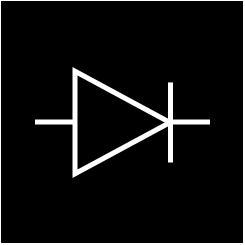 <mxfile version="24.2.5" type="device">
  <diagram name="Page-1" id="3yHXsXy3GaDdZvMfvjRr">
    <mxGraphModel dx="1674" dy="843" grid="1" gridSize="10" guides="1" tooltips="1" connect="1" arrows="1" fold="1" page="1" pageScale="1" pageWidth="1169" pageHeight="827" math="0" shadow="0">
      <root>
        <mxCell id="0" />
        <mxCell id="1" parent="0" />
        <mxCell id="viRLm-1kdVlqscqhSmVz-1" value="" style="whiteSpace=wrap;html=1;aspect=fixed;fillColor=#000000;" vertex="1" parent="1">
          <mxGeometry x="520" y="354" width="120" height="120" as="geometry" />
        </mxCell>
        <mxCell id="viRLm-1kdVlqscqhSmVz-2" value="" style="triangle;whiteSpace=wrap;html=1;strokeWidth=2.5;strokeColor=white;fillColor=none;rotation=0;" vertex="1" parent="1">
          <mxGeometry x="556.25" y="388.38" width="47.5" height="51.25" as="geometry" />
        </mxCell>
        <mxCell id="viRLm-1kdVlqscqhSmVz-3" value="" style="endArrow=none;html=1;rounded=0;strokeWidth=2.5;strokeColor=white;exitX=1;exitY=0.5;exitDx=0;exitDy=0;" edge="1" parent="1">
          <mxGeometry width="50" height="50" relative="1" as="geometry">
            <mxPoint x="603.75" y="413.77" as="sourcePoint" />
            <mxPoint x="623.75" y="413.77" as="targetPoint" />
          </mxGeometry>
        </mxCell>
        <mxCell id="viRLm-1kdVlqscqhSmVz-4" value="" style="endArrow=none;html=1;rounded=0;strokeWidth=2.5;strokeColor=white;exitX=1;exitY=0.5;exitDx=0;exitDy=0;" edge="1" parent="1">
          <mxGeometry width="50" height="50" relative="1" as="geometry">
            <mxPoint x="536.25" y="413.77" as="sourcePoint" />
            <mxPoint x="556.25" y="413.77" as="targetPoint" />
          </mxGeometry>
        </mxCell>
        <mxCell id="viRLm-1kdVlqscqhSmVz-5" value="" style="endArrow=none;html=1;rounded=0;strokeWidth=2.5;strokeColor=white;exitX=0.7;exitY=0.333;exitDx=0;exitDy=0;exitPerimeter=0;" edge="1" parent="1" source="viRLm-1kdVlqscqhSmVz-1">
          <mxGeometry width="50" height="50" relative="1" as="geometry">
            <mxPoint x="603.75" y="404.12" as="sourcePoint" />
            <mxPoint x="604" y="434" as="targetPoint" />
          </mxGeometry>
        </mxCell>
      </root>
    </mxGraphModel>
  </diagram>
</mxfile>
